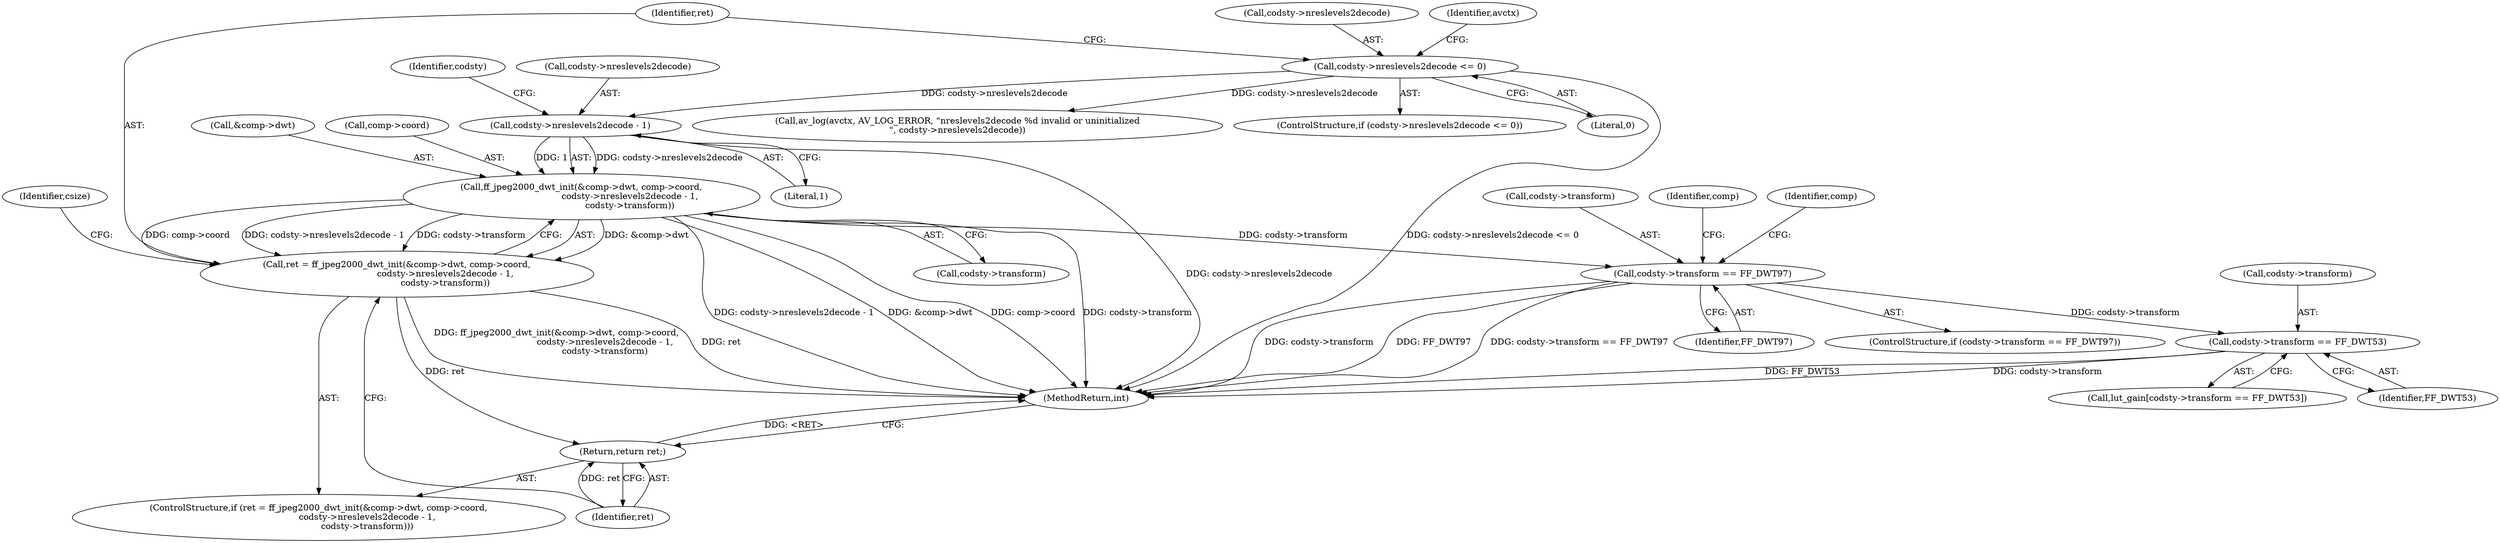 digraph "0_FFmpeg_912ce9dd2080c5837285a471d750fa311e09b555_0@pointer" {
"1000180" [label="(Call,codsty->nreslevels2decode - 1)"];
"1000154" [label="(Call,codsty->nreslevels2decode <= 0)"];
"1000172" [label="(Call,ff_jpeg2000_dwt_init(&comp->dwt, comp->coord,\n                                   codsty->nreslevels2decode - 1,\n                                   codsty->transform))"];
"1000170" [label="(Call,ret = ff_jpeg2000_dwt_init(&comp->dwt, comp->coord,\n                                   codsty->nreslevels2decode - 1,\n                                   codsty->transform))"];
"1000188" [label="(Return,return ret;)"];
"1000224" [label="(Call,codsty->transform == FF_DWT97)"];
"1000566" [label="(Call,codsty->transform == FF_DWT53)"];
"1000170" [label="(Call,ret = ff_jpeg2000_dwt_init(&comp->dwt, comp->coord,\n                                   codsty->nreslevels2decode - 1,\n                                   codsty->transform))"];
"1000232" [label="(Identifier,comp)"];
"1000158" [label="(Literal,0)"];
"1000161" [label="(Identifier,avctx)"];
"1000169" [label="(ControlStructure,if (ret = ff_jpeg2000_dwt_init(&comp->dwt, comp->coord,\n                                   codsty->nreslevels2decode - 1,\n                                   codsty->transform)))"];
"1000160" [label="(Call,av_log(avctx, AV_LOG_ERROR, \"nreslevels2decode %d invalid or uninitialized\n\", codsty->nreslevels2decode))"];
"1000172" [label="(Call,ff_jpeg2000_dwt_init(&comp->dwt, comp->coord,\n                                   codsty->nreslevels2decode - 1,\n                                   codsty->transform))"];
"1000258" [label="(Identifier,comp)"];
"1000224" [label="(Call,codsty->transform == FF_DWT97)"];
"1000180" [label="(Call,codsty->nreslevels2decode - 1)"];
"1000171" [label="(Identifier,ret)"];
"1000566" [label="(Call,codsty->transform == FF_DWT53)"];
"1000155" [label="(Call,codsty->nreslevels2decode)"];
"1000173" [label="(Call,&comp->dwt)"];
"1000189" [label="(Identifier,ret)"];
"1000564" [label="(Call,lut_gain[codsty->transform == FF_DWT53])"];
"1000186" [label="(Identifier,codsty)"];
"1000185" [label="(Call,codsty->transform)"];
"1001573" [label="(MethodReturn,int)"];
"1000570" [label="(Identifier,FF_DWT53)"];
"1000181" [label="(Call,codsty->nreslevels2decode)"];
"1000228" [label="(Identifier,FF_DWT97)"];
"1000191" [label="(Identifier,csize)"];
"1000184" [label="(Literal,1)"];
"1000188" [label="(Return,return ret;)"];
"1000223" [label="(ControlStructure,if (codsty->transform == FF_DWT97))"];
"1000177" [label="(Call,comp->coord)"];
"1000225" [label="(Call,codsty->transform)"];
"1000154" [label="(Call,codsty->nreslevels2decode <= 0)"];
"1000153" [label="(ControlStructure,if (codsty->nreslevels2decode <= 0))"];
"1000567" [label="(Call,codsty->transform)"];
"1000180" -> "1000172"  [label="AST: "];
"1000180" -> "1000184"  [label="CFG: "];
"1000181" -> "1000180"  [label="AST: "];
"1000184" -> "1000180"  [label="AST: "];
"1000186" -> "1000180"  [label="CFG: "];
"1000180" -> "1001573"  [label="DDG: codsty->nreslevels2decode"];
"1000180" -> "1000172"  [label="DDG: codsty->nreslevels2decode"];
"1000180" -> "1000172"  [label="DDG: 1"];
"1000154" -> "1000180"  [label="DDG: codsty->nreslevels2decode"];
"1000154" -> "1000153"  [label="AST: "];
"1000154" -> "1000158"  [label="CFG: "];
"1000155" -> "1000154"  [label="AST: "];
"1000158" -> "1000154"  [label="AST: "];
"1000161" -> "1000154"  [label="CFG: "];
"1000171" -> "1000154"  [label="CFG: "];
"1000154" -> "1001573"  [label="DDG: codsty->nreslevels2decode <= 0"];
"1000154" -> "1000160"  [label="DDG: codsty->nreslevels2decode"];
"1000172" -> "1000170"  [label="AST: "];
"1000172" -> "1000185"  [label="CFG: "];
"1000173" -> "1000172"  [label="AST: "];
"1000177" -> "1000172"  [label="AST: "];
"1000185" -> "1000172"  [label="AST: "];
"1000170" -> "1000172"  [label="CFG: "];
"1000172" -> "1001573"  [label="DDG: codsty->transform"];
"1000172" -> "1001573"  [label="DDG: codsty->nreslevels2decode - 1"];
"1000172" -> "1001573"  [label="DDG: &comp->dwt"];
"1000172" -> "1001573"  [label="DDG: comp->coord"];
"1000172" -> "1000170"  [label="DDG: &comp->dwt"];
"1000172" -> "1000170"  [label="DDG: comp->coord"];
"1000172" -> "1000170"  [label="DDG: codsty->nreslevels2decode - 1"];
"1000172" -> "1000170"  [label="DDG: codsty->transform"];
"1000172" -> "1000224"  [label="DDG: codsty->transform"];
"1000170" -> "1000169"  [label="AST: "];
"1000171" -> "1000170"  [label="AST: "];
"1000189" -> "1000170"  [label="CFG: "];
"1000191" -> "1000170"  [label="CFG: "];
"1000170" -> "1001573"  [label="DDG: ff_jpeg2000_dwt_init(&comp->dwt, comp->coord,\n                                   codsty->nreslevels2decode - 1,\n                                   codsty->transform)"];
"1000170" -> "1001573"  [label="DDG: ret"];
"1000170" -> "1000188"  [label="DDG: ret"];
"1000188" -> "1000169"  [label="AST: "];
"1000188" -> "1000189"  [label="CFG: "];
"1000189" -> "1000188"  [label="AST: "];
"1001573" -> "1000188"  [label="CFG: "];
"1000188" -> "1001573"  [label="DDG: <RET>"];
"1000189" -> "1000188"  [label="DDG: ret"];
"1000224" -> "1000223"  [label="AST: "];
"1000224" -> "1000228"  [label="CFG: "];
"1000225" -> "1000224"  [label="AST: "];
"1000228" -> "1000224"  [label="AST: "];
"1000232" -> "1000224"  [label="CFG: "];
"1000258" -> "1000224"  [label="CFG: "];
"1000224" -> "1001573"  [label="DDG: codsty->transform"];
"1000224" -> "1001573"  [label="DDG: FF_DWT97"];
"1000224" -> "1001573"  [label="DDG: codsty->transform == FF_DWT97"];
"1000224" -> "1000566"  [label="DDG: codsty->transform"];
"1000566" -> "1000564"  [label="AST: "];
"1000566" -> "1000570"  [label="CFG: "];
"1000567" -> "1000566"  [label="AST: "];
"1000570" -> "1000566"  [label="AST: "];
"1000564" -> "1000566"  [label="CFG: "];
"1000566" -> "1001573"  [label="DDG: codsty->transform"];
"1000566" -> "1001573"  [label="DDG: FF_DWT53"];
}
